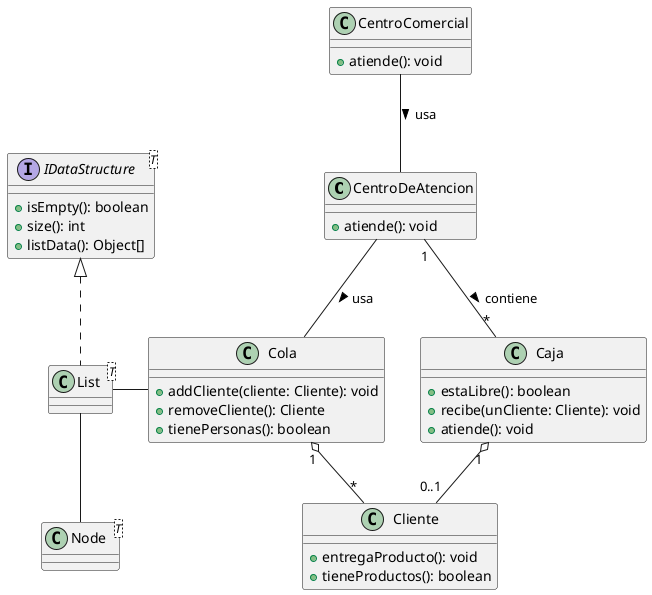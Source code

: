 @startuml

class CentroDeAtencion {
    + atiende(): void
}

class Caja {
    + estaLibre(): boolean
    + recibe(unCliente: Cliente): void
    + atiende(): void
}

class Cliente {
    + entregaProducto(): void
    + tieneProductos(): boolean
}

class Cola {
    + addCliente(cliente: Cliente): void
    + removeCliente(): Cliente
    + tienePersonas(): boolean
}

class CentroComercial {
    + atiende(): void
}

class List<T> {
}

class Node<T> {
}

interface IDataStructure<T> {
    + isEmpty(): boolean
    + size(): int
    + listData(): Object[]
}

Caja "1" o-- "0..1" Cliente 
Cola "1" o-- "*" Cliente 
CentroDeAtencion "1" -- "*" Caja : contiene >
CentroDeAtencion -- Cola : usa >
CentroComercial -- CentroDeAtencion : usa >
Cola -l- List 
List -- Node 
List .u.|> IDataStructure

@enduml
